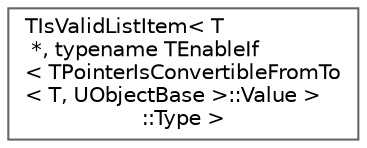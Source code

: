 digraph "Graphical Class Hierarchy"
{
 // INTERACTIVE_SVG=YES
 // LATEX_PDF_SIZE
  bgcolor="transparent";
  edge [fontname=Helvetica,fontsize=10,labelfontname=Helvetica,labelfontsize=10];
  node [fontname=Helvetica,fontsize=10,shape=box,height=0.2,width=0.4];
  rankdir="LR";
  Node0 [id="Node000000",label="TIsValidListItem\< T\l *, typename TEnableIf\l\< TPointerIsConvertibleFromTo\l\< T, UObjectBase \>::Value \>\l::Type \>",height=0.2,width=0.4,color="grey40", fillcolor="white", style="filled",URL="$d0/d9e/structTIsValidListItem_3_01T_01_5_00_01typename_01TEnableIf_3_01TPointerIsConvertibleFromTo_3_0128b23e410e18dd73d88b37026771669d.html",tooltip=" "];
}
